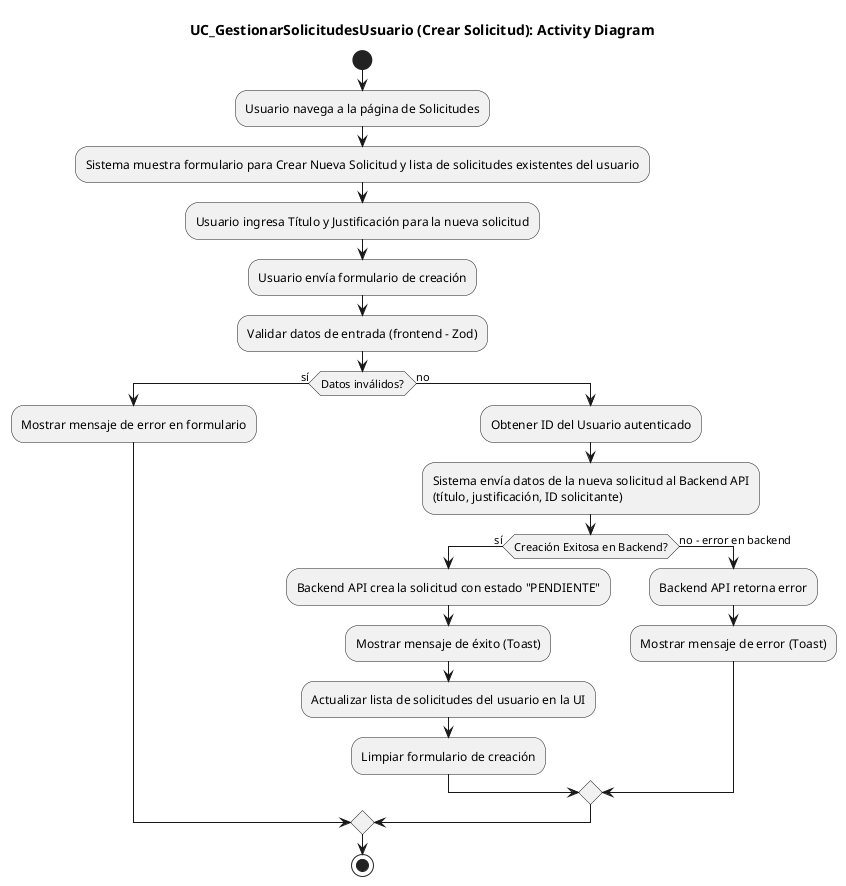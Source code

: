 @startuml
title UC_GestionarSolicitudesUsuario (Crear Solicitud): Activity Diagram

start
:Usuario navega a la página de Solicitudes;
:Sistema muestra formulario para Crear Nueva Solicitud y lista de solicitudes existentes del usuario;
:Usuario ingresa Título y Justificación para la nueva solicitud;
:Usuario envía formulario de creación;
:Validar datos de entrada (frontend - Zod);
if (Datos inválidos?) then (sí)
  :Mostrar mensaje de error en formulario;
else (no)
  :Obtener ID del Usuario autenticado;
  :Sistema envía datos de la nueva solicitud al Backend API\n(título, justificación, ID solicitante);
  if (Creación Exitosa en Backend?) then (sí)
    :Backend API crea la solicitud con estado "PENDIENTE";
    :Mostrar mensaje de éxito (Toast);
    :Actualizar lista de solicitudes del usuario en la UI;
    :Limpiar formulario de creación;
  else (no - error en backend)
    :Backend API retorna error;
    :Mostrar mensaje de error (Toast);
  endif
endif
stop
@enduml